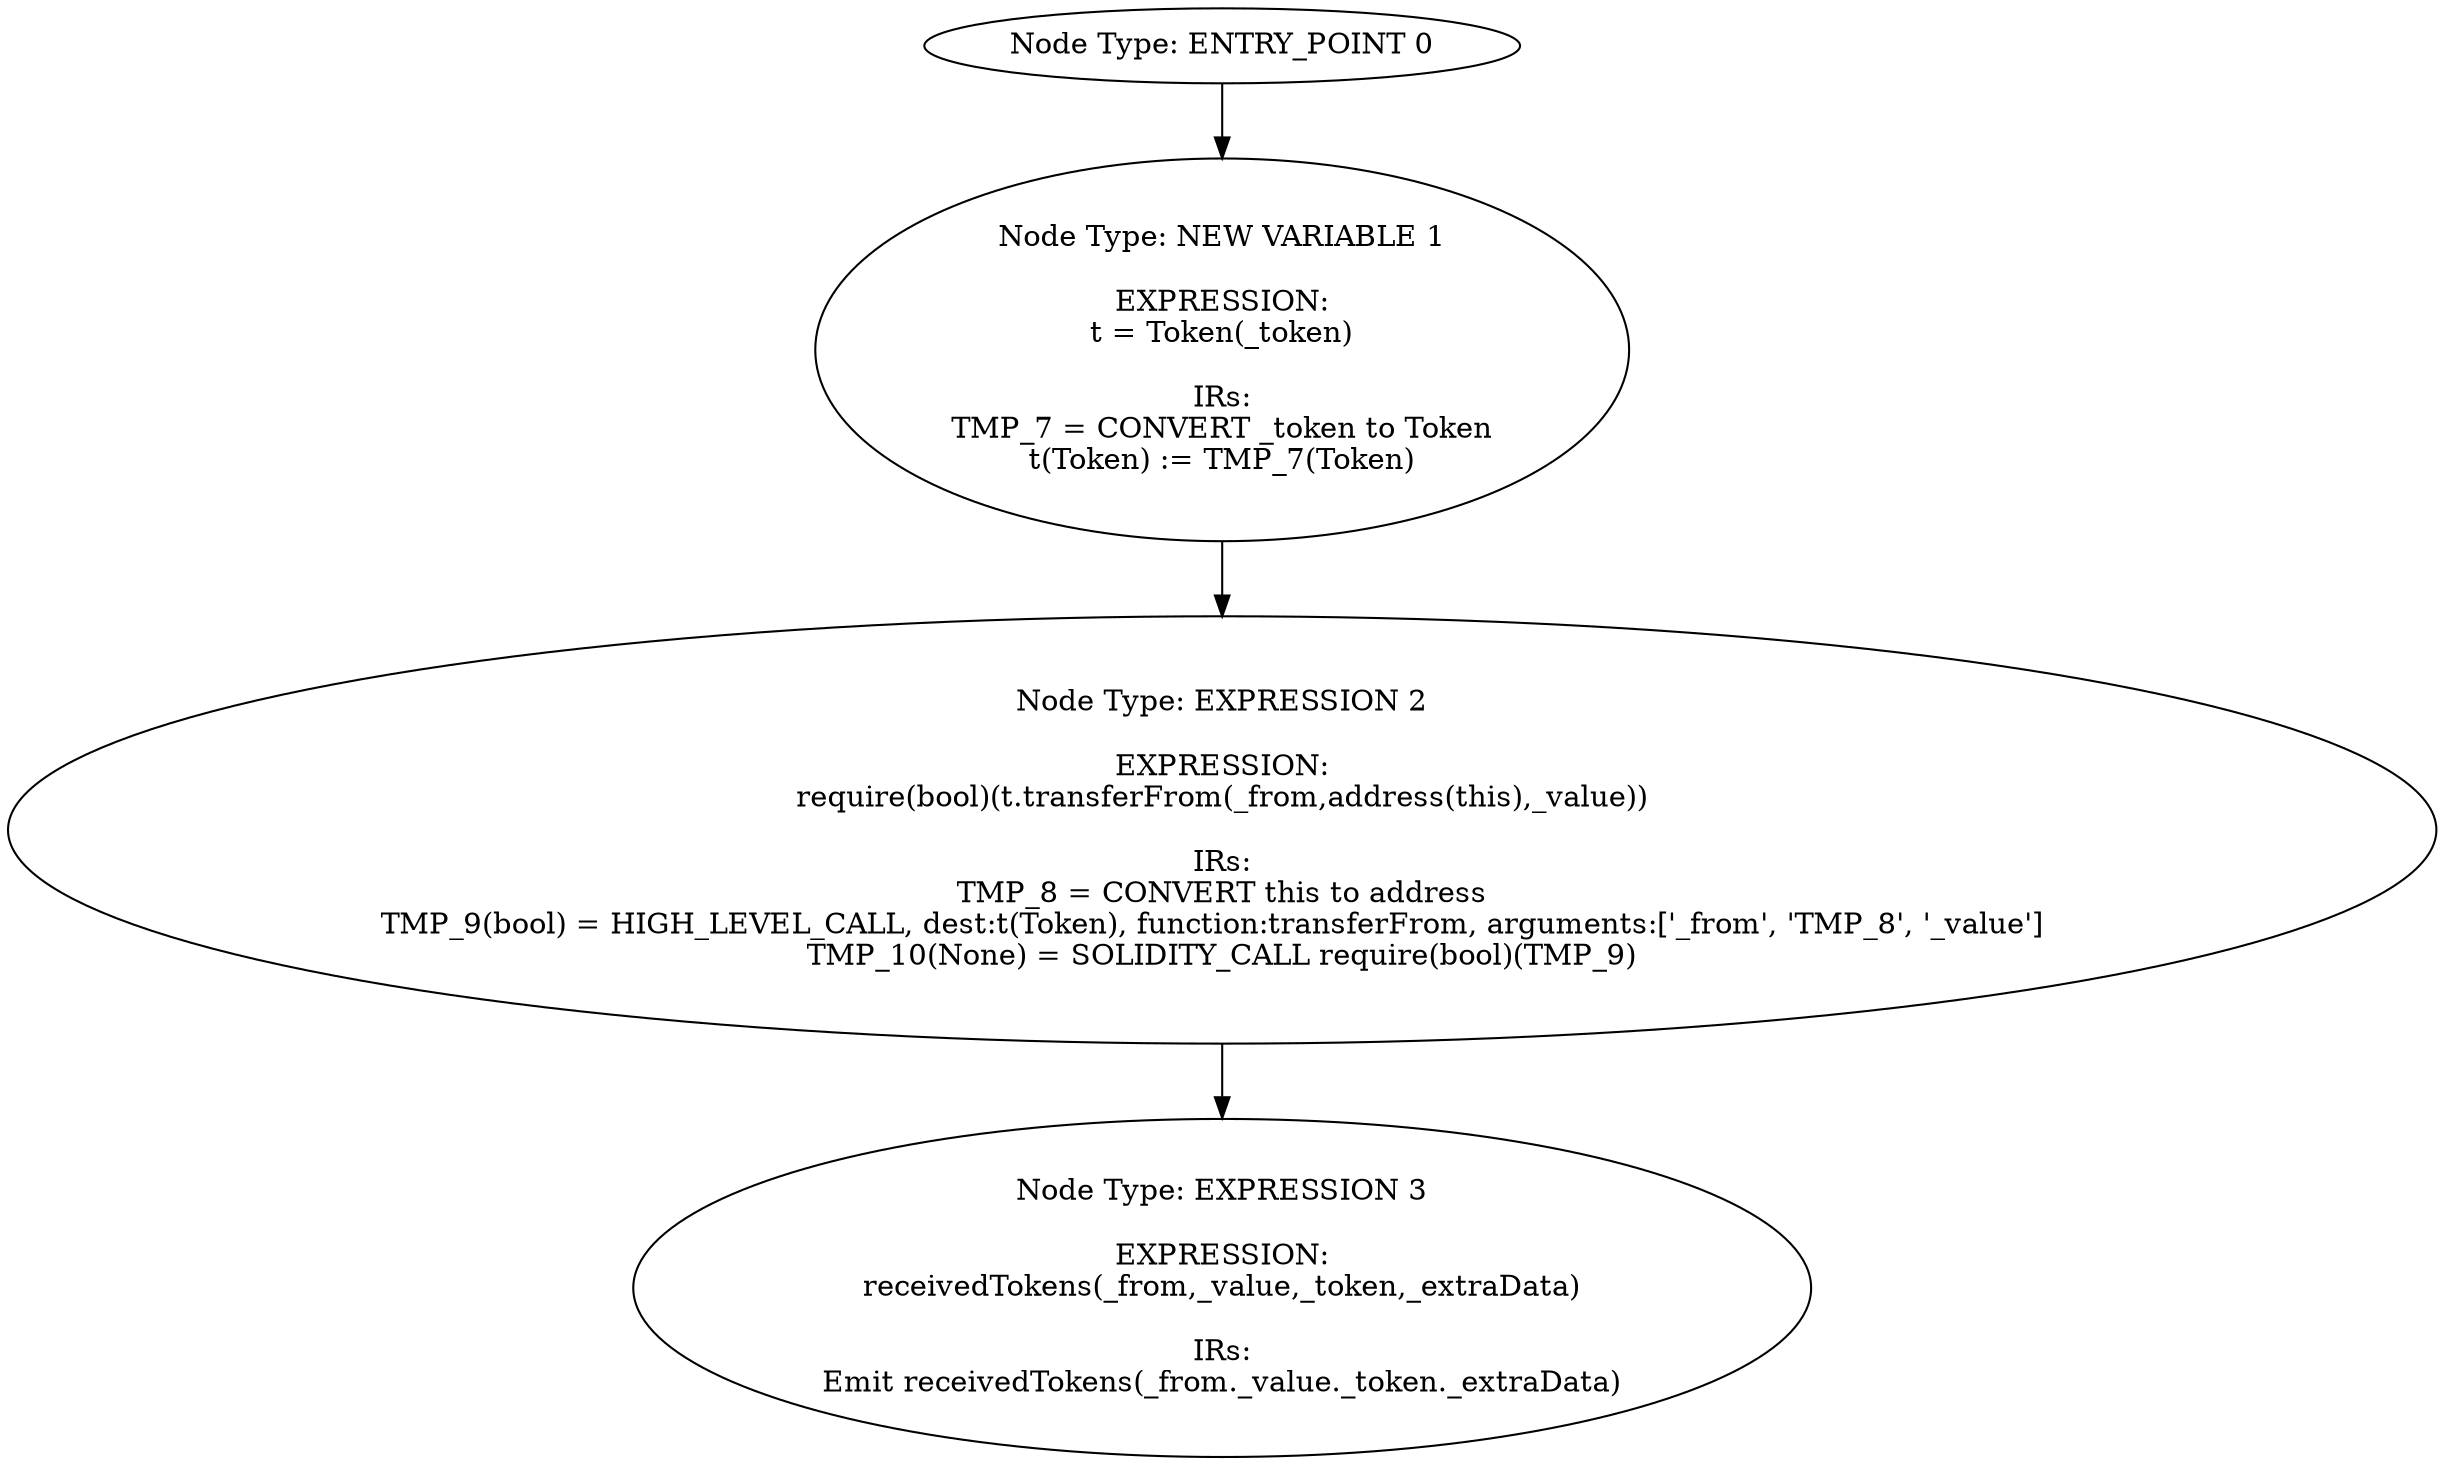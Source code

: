 digraph{
0[label="Node Type: ENTRY_POINT 0
"];
0->1;
1[label="Node Type: NEW VARIABLE 1

EXPRESSION:
t = Token(_token)

IRs:
TMP_7 = CONVERT _token to Token
t(Token) := TMP_7(Token)"];
1->2;
2[label="Node Type: EXPRESSION 2

EXPRESSION:
require(bool)(t.transferFrom(_from,address(this),_value))

IRs:
TMP_8 = CONVERT this to address
TMP_9(bool) = HIGH_LEVEL_CALL, dest:t(Token), function:transferFrom, arguments:['_from', 'TMP_8', '_value']  
TMP_10(None) = SOLIDITY_CALL require(bool)(TMP_9)"];
2->3;
3[label="Node Type: EXPRESSION 3

EXPRESSION:
receivedTokens(_from,_value,_token,_extraData)

IRs:
Emit receivedTokens(_from._value._token._extraData)"];
}
